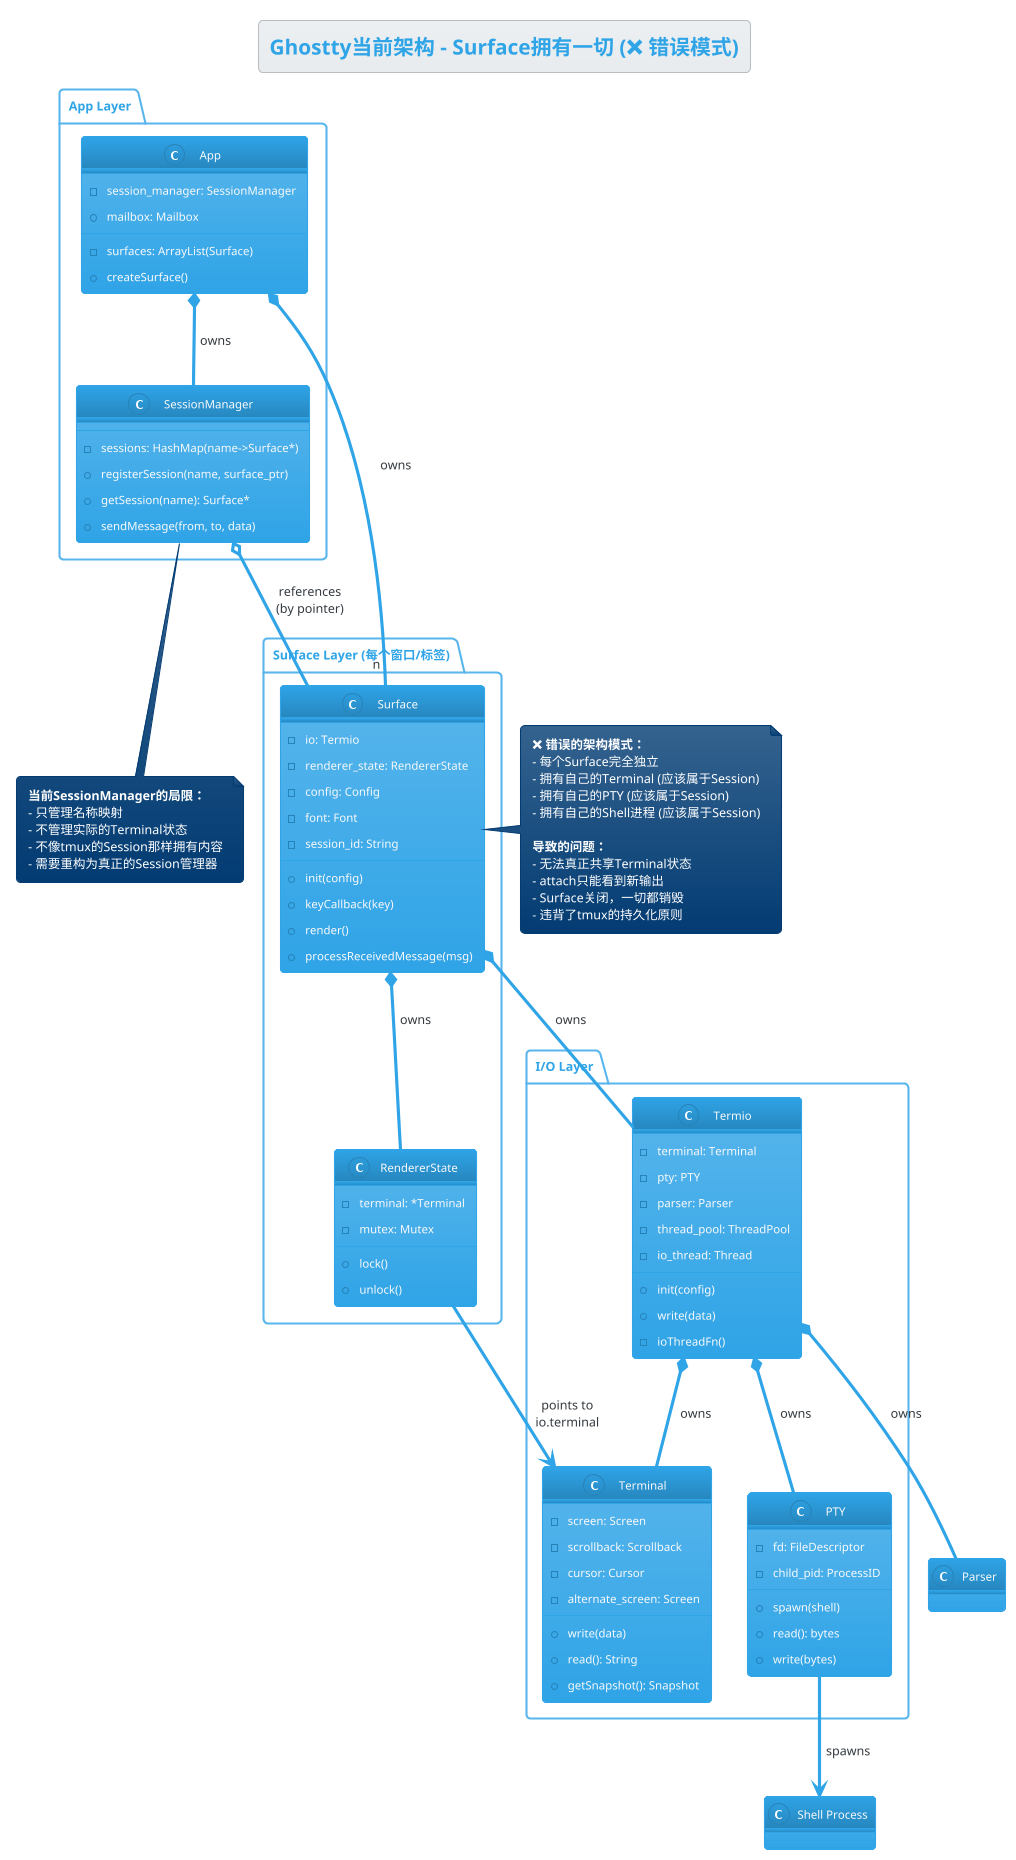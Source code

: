 @startuml current-architecture
!theme cerulean
title Ghostty当前架构 - Surface拥有一切 (❌ 错误模式)

package "App Layer" {
    class App {
        - surfaces: ArrayList(Surface)
        - session_manager: SessionManager
        + createSurface()
        + mailbox: Mailbox
    }
    
    class SessionManager {
        - sessions: HashMap(name->Surface*)
        + registerSession(name, surface_ptr)
        + getSession(name): Surface*
        + sendMessage(from, to, data)
    }
}

package "Surface Layer (每个窗口/标签)" {
    class Surface {
        - io: Termio
        - renderer_state: RendererState
        - config: Config
        - font: Font
        - session_id: String
        + init(config)
        + keyCallback(key)
        + render()
        + processReceivedMessage(msg)
    }
    
    class RendererState {
        - terminal: *Terminal
        - mutex: Mutex
        + lock()
        + unlock()
    }
}

package "I/O Layer" {
    class Termio {
        - terminal: Terminal
        - pty: PTY
        - parser: Parser
        - thread_pool: ThreadPool
        - io_thread: Thread
        + init(config)
        + write(data)
        - ioThreadFn()
    }
    
    class Terminal {
        - screen: Screen
        - scrollback: Scrollback
        - cursor: Cursor
        - alternate_screen: Screen
        + write(data)
        + read(): String
        + getSnapshot(): Snapshot
    }
    
    class PTY {
        - fd: FileDescriptor
        - child_pid: ProcessID
        + spawn(shell)
        + read(): bytes
        + write(bytes)
    }
}

' 关系
App *-- "n" Surface: owns
App *-- SessionManager: owns
SessionManager o-- Surface: "references\n(by pointer)"

Surface *-- Termio: owns
Surface *-- RendererState: owns
RendererState --> Terminal: "points to\nio.terminal"

Termio *-- Terminal: owns
Termio *-- PTY: owns
Termio *-- Parser: owns

PTY --> "Shell Process": spawns

note right of Surface
  **❌ 错误的架构模式：**
  - 每个Surface完全独立
  - 拥有自己的Terminal (应该属于Session)
  - 拥有自己的PTY (应该属于Session)
  - 拥有自己的Shell进程 (应该属于Session)
  
  **导致的问题：**
  - 无法真正共享Terminal状态
  - attach只能看到新输出
  - Surface关闭，一切都销毁
  - 违背了tmux的持久化原则
end note

note bottom of SessionManager
  **当前SessionManager的局限：**
  - 只管理名称映射
  - 不管理实际的Terminal状态
  - 不像tmux的Session那样拥有内容
  - 需要重构为真正的Session管理器
end note

@enduml